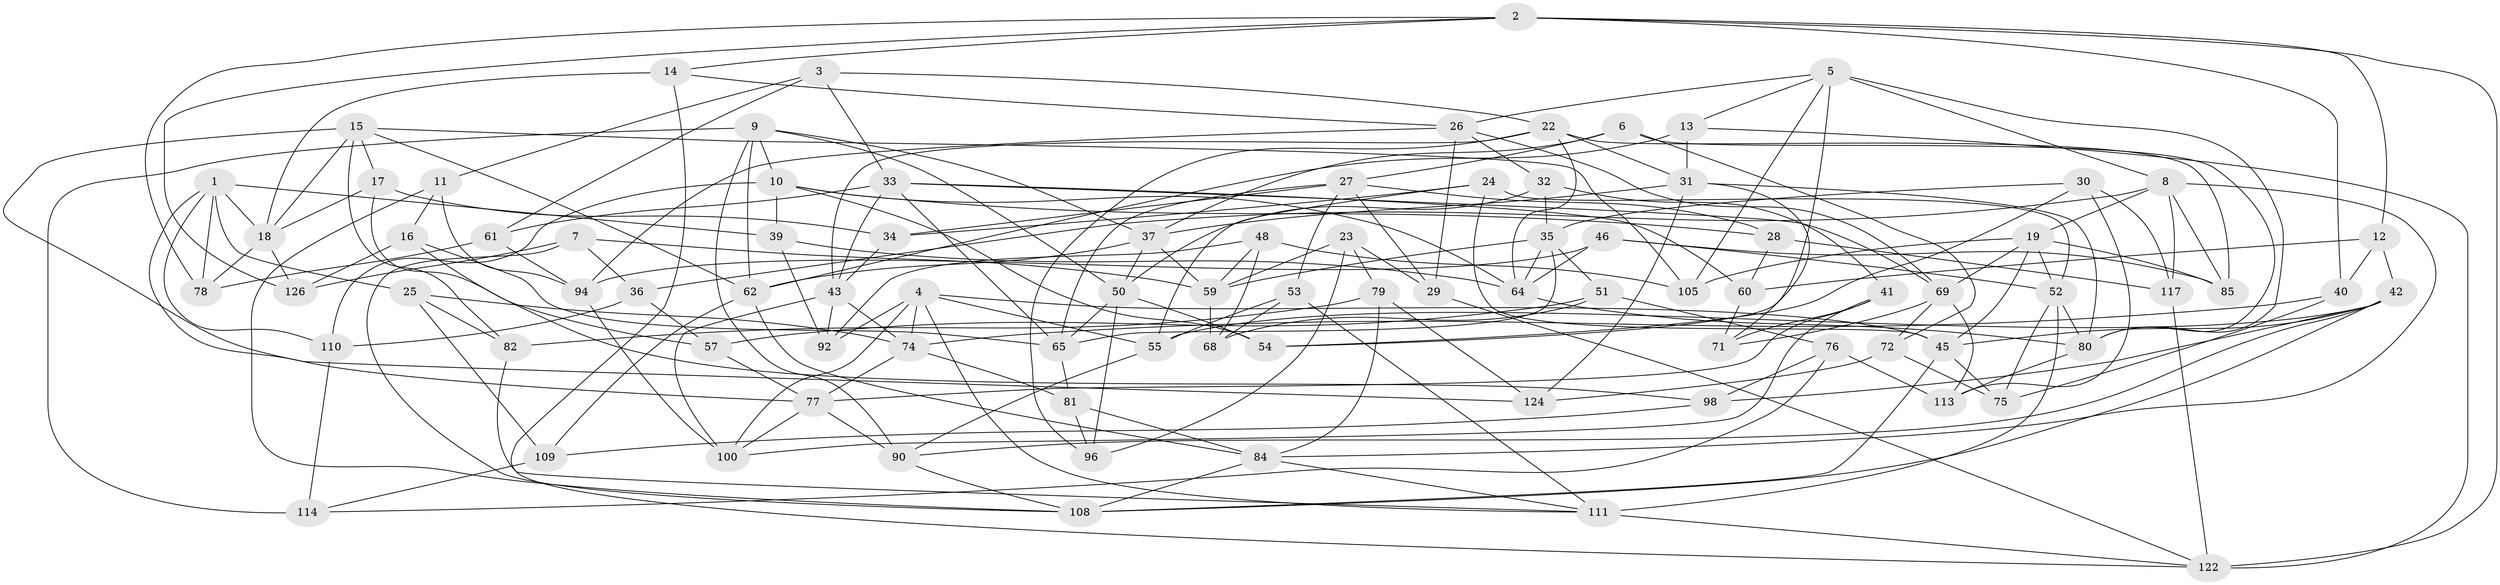 // original degree distribution, {4: 1.0}
// Generated by graph-tools (version 1.1) at 2025/11/02/27/25 16:11:44]
// undirected, 88 vertices, 212 edges
graph export_dot {
graph [start="1"]
  node [color=gray90,style=filled];
  1 [super="+20"];
  2 [super="+88"];
  3;
  4 [super="+58"];
  5 [super="+49"];
  6;
  7;
  8 [super="+106"];
  9 [super="+87"];
  10 [super="+47"];
  11;
  12;
  13;
  14;
  15 [super="+91"];
  16;
  17;
  18 [super="+21"];
  19 [super="+119"];
  22 [super="+83"];
  23;
  24;
  25;
  26 [super="+38"];
  27 [super="+95"];
  28;
  29;
  30;
  31 [super="+120"];
  32;
  33 [super="+89"];
  34;
  35 [super="+66"];
  36;
  37 [super="+86"];
  39;
  40;
  41;
  42 [super="+73"];
  43 [super="+44"];
  45 [super="+112"];
  46;
  48;
  50 [super="+63"];
  51;
  52 [super="+115"];
  53;
  54;
  55 [super="+56"];
  57;
  59 [super="+104"];
  60;
  61;
  62 [super="+67"];
  64 [super="+99"];
  65 [super="+93"];
  68;
  69 [super="+70"];
  71;
  72;
  74 [super="+102"];
  75;
  76;
  77 [super="+118"];
  78;
  79;
  80 [super="+116"];
  81;
  82;
  84 [super="+101"];
  85;
  90 [super="+107"];
  92;
  94 [super="+97"];
  96;
  98;
  100 [super="+103"];
  105;
  108 [super="+121"];
  109;
  110;
  111 [super="+123"];
  113;
  114;
  117;
  122 [super="+125"];
  124;
  126;
  1 -- 77;
  1 -- 25;
  1 -- 39;
  1 -- 18;
  1 -- 110;
  1 -- 78;
  2 -- 78;
  2 -- 12;
  2 -- 14;
  2 -- 40;
  2 -- 126;
  2 -- 122;
  3 -- 11;
  3 -- 61;
  3 -- 22;
  3 -- 33;
  4 -- 100;
  4 -- 92;
  4 -- 74;
  4 -- 45;
  4 -- 55;
  4 -- 111;
  5 -- 54;
  5 -- 8;
  5 -- 105;
  5 -- 26;
  5 -- 13;
  5 -- 80;
  6 -- 37;
  6 -- 27;
  6 -- 72;
  6 -- 80;
  7 -- 126;
  7 -- 36;
  7 -- 59;
  7 -- 108;
  8 -- 19;
  8 -- 85;
  8 -- 84;
  8 -- 117;
  8 -- 36;
  9 -- 90;
  9 -- 114;
  9 -- 10;
  9 -- 37;
  9 -- 62;
  9 -- 50;
  10 -- 110;
  10 -- 64;
  10 -- 28;
  10 -- 54;
  10 -- 39;
  11 -- 108;
  11 -- 16;
  11 -- 94;
  12 -- 60;
  12 -- 42;
  12 -- 40;
  13 -- 31;
  13 -- 122;
  13 -- 62;
  14 -- 26;
  14 -- 122;
  14 -- 18;
  15 -- 82;
  15 -- 124;
  15 -- 105;
  15 -- 17;
  15 -- 18;
  15 -- 62;
  16 -- 98;
  16 -- 126;
  16 -- 65;
  17 -- 57;
  17 -- 34;
  17 -- 18;
  18 -- 78;
  18 -- 126;
  19 -- 105;
  19 -- 45;
  19 -- 69;
  19 -- 52;
  19 -- 85;
  22 -- 96;
  22 -- 85;
  22 -- 31;
  22 -- 64;
  22 -- 43;
  23 -- 59;
  23 -- 79;
  23 -- 96;
  23 -- 29;
  24 -- 55;
  24 -- 45;
  24 -- 34;
  24 -- 52;
  25 -- 109;
  25 -- 82;
  25 -- 74;
  26 -- 69;
  26 -- 32;
  26 -- 29;
  26 -- 94;
  27 -- 53;
  27 -- 65;
  27 -- 34;
  27 -- 28;
  27 -- 29;
  28 -- 60;
  28 -- 117;
  29 -- 122;
  30 -- 113;
  30 -- 117;
  30 -- 35;
  30 -- 54;
  31 -- 71;
  31 -- 80;
  31 -- 124;
  31 -- 37;
  32 -- 41;
  32 -- 50;
  32 -- 35;
  33 -- 60;
  33 -- 61;
  33 -- 69;
  33 -- 43;
  33 -- 65;
  34 -- 43;
  35 -- 64;
  35 -- 65;
  35 -- 51;
  35 -- 59;
  36 -- 57;
  36 -- 110;
  37 -- 59;
  37 -- 62;
  37 -- 50;
  39 -- 92;
  39 -- 64;
  40 -- 75;
  40 -- 74;
  41 -- 77;
  41 -- 71;
  41 -- 100;
  42 -- 98;
  42 -- 45;
  42 -- 108;
  42 -- 90;
  42 -- 55;
  43 -- 74;
  43 -- 100;
  43 -- 92;
  45 -- 75;
  45 -- 108;
  46 -- 52;
  46 -- 85;
  46 -- 64;
  46 -- 94;
  48 -- 68;
  48 -- 105;
  48 -- 92;
  48 -- 59;
  50 -- 54;
  50 -- 96;
  50 -- 65;
  51 -- 76;
  51 -- 68;
  51 -- 57;
  52 -- 80;
  52 -- 75;
  52 -- 111;
  53 -- 68;
  53 -- 55;
  53 -- 111;
  55 -- 90 [weight=2];
  57 -- 77;
  59 -- 68;
  60 -- 71;
  61 -- 94;
  61 -- 78;
  62 -- 109;
  62 -- 84;
  64 -- 80;
  65 -- 81;
  69 -- 71;
  69 -- 72;
  69 -- 113;
  72 -- 124;
  72 -- 75;
  74 -- 77;
  74 -- 81;
  76 -- 114;
  76 -- 98;
  76 -- 113;
  77 -- 100;
  77 -- 90;
  79 -- 84;
  79 -- 124;
  79 -- 82;
  80 -- 113;
  81 -- 84;
  81 -- 96;
  82 -- 111;
  84 -- 108;
  84 -- 111;
  90 -- 108;
  94 -- 100 [weight=2];
  98 -- 109;
  109 -- 114;
  110 -- 114;
  111 -- 122;
  117 -- 122;
}
